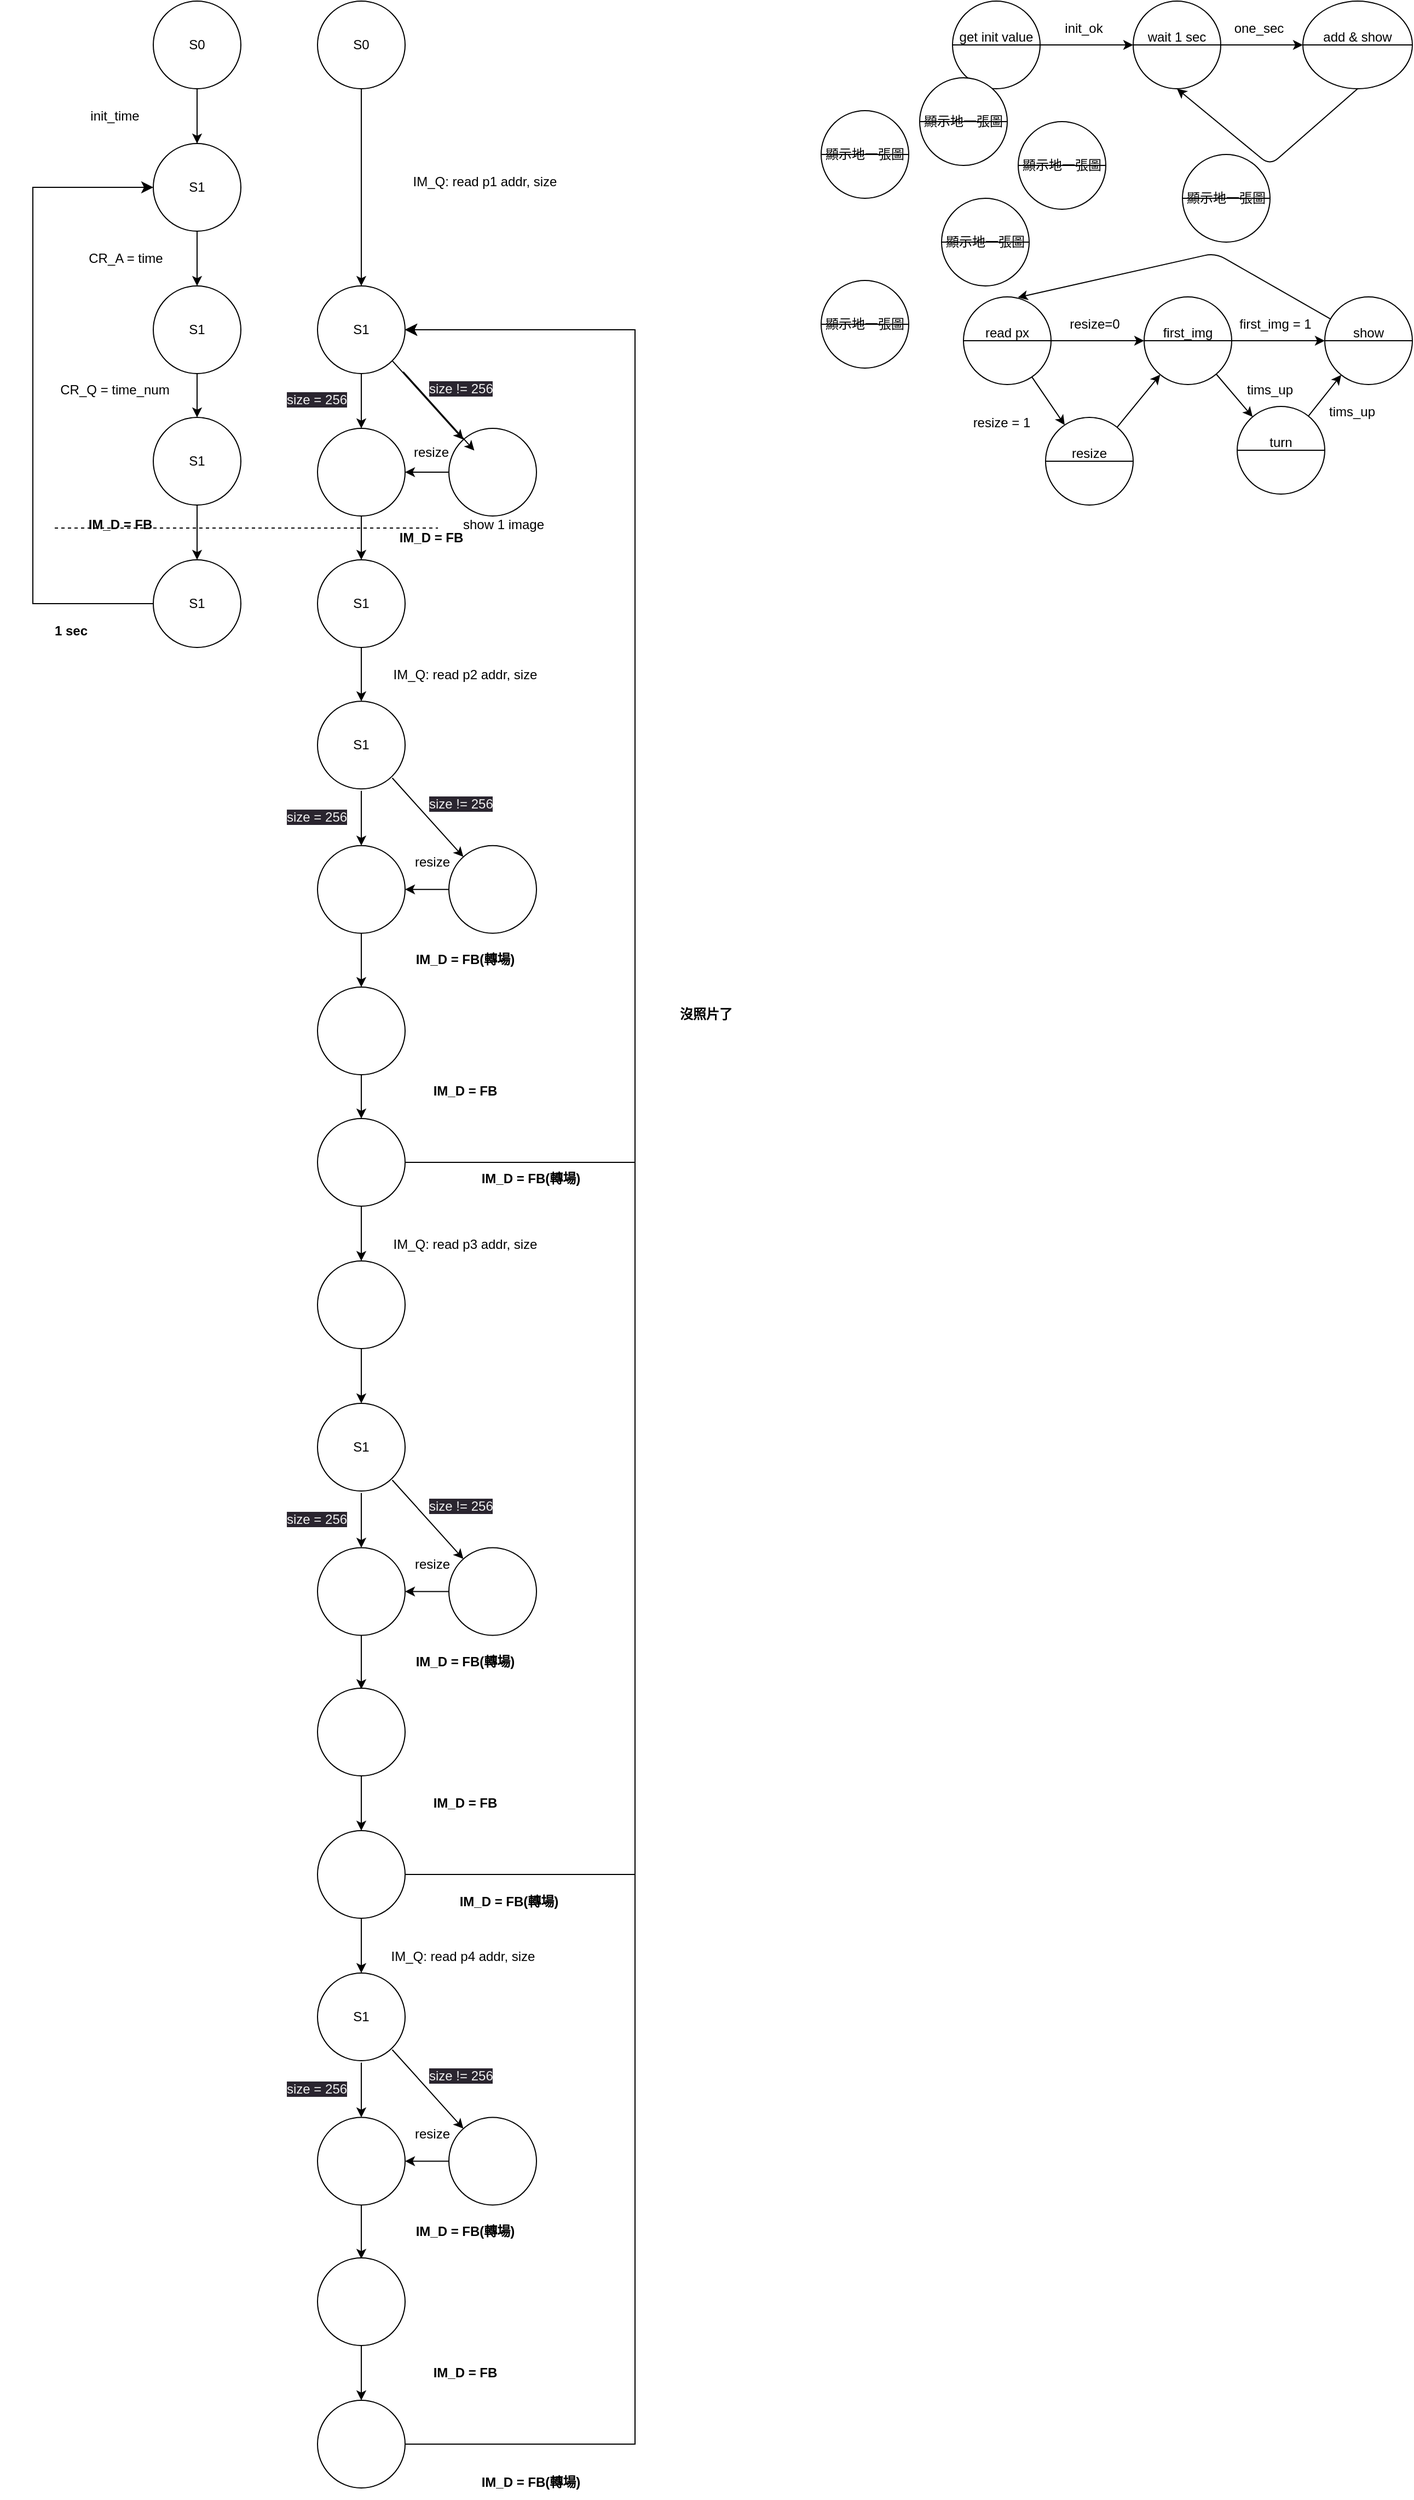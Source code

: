<mxfile>
    <diagram id="hnw1SlXqg3iLBMmCQ3Hd" name="Page-1">
        <mxGraphModel dx="727" dy="507" grid="1" gridSize="10" guides="1" tooltips="1" connect="1" arrows="1" fold="1" page="1" pageScale="1" pageWidth="850" pageHeight="1100" math="0" shadow="0">
            <root>
                <mxCell id="0"/>
                <mxCell id="1" parent="0"/>
                <mxCell id="4" style="edgeStyle=none;html=1;exitX=0.5;exitY=1;exitDx=0;exitDy=0;" parent="1" source="2" target="3" edge="1">
                    <mxGeometry relative="1" as="geometry"/>
                </mxCell>
                <mxCell id="13" style="edgeStyle=none;html=1;exitX=0.5;exitY=1;exitDx=0;exitDy=0;" parent="1" source="192" target="12" edge="1">
                    <mxGeometry relative="1" as="geometry">
                        <mxPoint x="570" y="220" as="sourcePoint"/>
                    </mxGeometry>
                </mxCell>
                <mxCell id="190" value="" style="edgeStyle=none;html=1;" parent="1" source="2" edge="1">
                    <mxGeometry relative="1" as="geometry">
                        <mxPoint x="420.0" y="280" as="targetPoint"/>
                    </mxGeometry>
                </mxCell>
                <mxCell id="2" value="S0" style="ellipse;whiteSpace=wrap;html=1;aspect=fixed;" parent="1" vertex="1">
                    <mxGeometry x="380" y="120" width="80" height="80" as="geometry"/>
                </mxCell>
                <mxCell id="3" value="S1" style="ellipse;whiteSpace=wrap;html=1;aspect=fixed;" parent="1" vertex="1">
                    <mxGeometry x="380" y="250" width="80" height="80" as="geometry"/>
                </mxCell>
                <mxCell id="5" value="init_time" style="text;html=1;strokeColor=none;fillColor=none;align=center;verticalAlign=middle;whiteSpace=wrap;rounded=0;" parent="1" vertex="1">
                    <mxGeometry x="295" y="210" width="100" height="30" as="geometry"/>
                </mxCell>
                <mxCell id="6" style="edgeStyle=none;html=1;" parent="1" edge="1">
                    <mxGeometry relative="1" as="geometry">
                        <mxPoint x="420" y="330" as="sourcePoint"/>
                        <mxPoint x="420" y="380" as="targetPoint"/>
                    </mxGeometry>
                </mxCell>
                <mxCell id="7" value="CR_A = time" style="text;html=1;strokeColor=none;fillColor=none;align=center;verticalAlign=middle;whiteSpace=wrap;rounded=0;" parent="1" vertex="1">
                    <mxGeometry x="290" y="340" width="130" height="30" as="geometry"/>
                </mxCell>
                <mxCell id="10" style="edgeStyle=none;html=1;" parent="1" source="8" target="9" edge="1">
                    <mxGeometry relative="1" as="geometry"/>
                </mxCell>
                <mxCell id="8" value="S1" style="ellipse;whiteSpace=wrap;html=1;aspect=fixed;" parent="1" vertex="1">
                    <mxGeometry x="380" y="380" width="80" height="80" as="geometry"/>
                </mxCell>
                <mxCell id="217" value="" style="edgeStyle=none;html=1;" parent="1" source="9" target="215" edge="1">
                    <mxGeometry relative="1" as="geometry"/>
                </mxCell>
                <mxCell id="9" value="S1" style="ellipse;whiteSpace=wrap;html=1;aspect=fixed;" parent="1" vertex="1">
                    <mxGeometry x="380" y="500" width="80" height="80" as="geometry"/>
                </mxCell>
                <mxCell id="11" value="CR_Q = time_num" style="text;html=1;strokeColor=none;fillColor=none;align=center;verticalAlign=middle;whiteSpace=wrap;rounded=0;" parent="1" vertex="1">
                    <mxGeometry x="280" y="460" width="130" height="30" as="geometry"/>
                </mxCell>
                <mxCell id="15" style="edgeStyle=none;html=1;entryX=0.5;entryY=0;entryDx=0;entryDy=0;" parent="1" source="12" target="14" edge="1">
                    <mxGeometry relative="1" as="geometry"/>
                </mxCell>
                <mxCell id="27" style="edgeStyle=none;html=1;exitX=1;exitY=1;exitDx=0;exitDy=0;" parent="1" source="12" target="20" edge="1">
                    <mxGeometry relative="1" as="geometry"/>
                </mxCell>
                <mxCell id="12" value="S1" style="ellipse;whiteSpace=wrap;html=1;aspect=fixed;" parent="1" vertex="1">
                    <mxGeometry x="530" y="380" width="80" height="80" as="geometry"/>
                </mxCell>
                <mxCell id="77" value="" style="edgeStyle=none;html=1;" parent="1" source="14" target="75" edge="1">
                    <mxGeometry relative="1" as="geometry"/>
                </mxCell>
                <mxCell id="14" value="" style="ellipse;whiteSpace=wrap;html=1;aspect=fixed;" parent="1" vertex="1">
                    <mxGeometry x="530" y="510" width="80" height="80" as="geometry"/>
                </mxCell>
                <mxCell id="16" value="IM_Q: read p1 addr, size" style="text;html=1;strokeColor=none;fillColor=none;align=center;verticalAlign=middle;whiteSpace=wrap;rounded=0;" parent="1" vertex="1">
                    <mxGeometry x="608" y="270" width="150" height="30" as="geometry"/>
                </mxCell>
                <mxCell id="30" style="edgeStyle=none;html=1;exitX=0;exitY=0.5;exitDx=0;exitDy=0;entryX=1;entryY=0.5;entryDx=0;entryDy=0;" parent="1" source="20" target="14" edge="1">
                    <mxGeometry relative="1" as="geometry"/>
                </mxCell>
                <mxCell id="20" value="" style="ellipse;whiteSpace=wrap;html=1;aspect=fixed;" parent="1" vertex="1">
                    <mxGeometry x="650" y="510" width="80" height="80" as="geometry"/>
                </mxCell>
                <mxCell id="26" value="&lt;span style=&quot;color: rgb(240, 240, 240); font-family: Helvetica; font-size: 12px; font-style: normal; font-variant-ligatures: normal; font-variant-caps: normal; font-weight: 400; letter-spacing: normal; orphans: 2; text-align: center; text-indent: 0px; text-transform: none; widows: 2; word-spacing: 0px; -webkit-text-stroke-width: 0px; background-color: rgb(42, 37, 47); text-decoration-thickness: initial; text-decoration-style: initial; text-decoration-color: initial; float: none; display: inline !important;&quot;&gt;size = 256&lt;/span&gt;" style="text;whiteSpace=wrap;html=1;fillColor=none;" parent="1" vertex="1">
                    <mxGeometry x="500" y="470" width="60" height="30" as="geometry"/>
                </mxCell>
                <mxCell id="28" value="&lt;span style=&quot;color: rgb(240, 240, 240); font-family: Helvetica; font-size: 12px; font-style: normal; font-variant-ligatures: normal; font-variant-caps: normal; font-weight: 400; letter-spacing: normal; orphans: 2; text-align: center; text-indent: 0px; text-transform: none; widows: 2; word-spacing: 0px; -webkit-text-stroke-width: 0px; background-color: rgb(42, 37, 47); text-decoration-thickness: initial; text-decoration-style: initial; text-decoration-color: initial; float: none; display: inline !important;&quot;&gt;size != 256&lt;/span&gt;" style="text;whiteSpace=wrap;html=1;fillColor=none;" parent="1" vertex="1">
                    <mxGeometry x="630" y="460" width="70" height="30" as="geometry"/>
                </mxCell>
                <mxCell id="38" value="" style="endArrow=none;dashed=1;html=1;" parent="1" edge="1">
                    <mxGeometry width="50" height="50" relative="1" as="geometry">
                        <mxPoint x="290" y="601" as="sourcePoint"/>
                        <mxPoint x="640" y="601" as="targetPoint"/>
                    </mxGeometry>
                </mxCell>
                <mxCell id="39" value="show 1 image" style="text;html=1;strokeColor=none;fillColor=none;align=center;verticalAlign=middle;whiteSpace=wrap;rounded=0;" parent="1" vertex="1">
                    <mxGeometry x="610" y="583" width="180" height="30" as="geometry"/>
                </mxCell>
                <mxCell id="44" value="IM_D = FB" style="text;html=1;strokeColor=none;fillColor=none;align=center;verticalAlign=middle;whiteSpace=wrap;rounded=0;fontStyle=1" parent="1" vertex="1">
                    <mxGeometry x="569" y="590" width="130" height="40" as="geometry"/>
                </mxCell>
                <mxCell id="45" value="IM_D = FB" style="text;html=1;strokeColor=none;fillColor=none;align=center;verticalAlign=middle;whiteSpace=wrap;rounded=0;fontStyle=1" parent="1" vertex="1">
                    <mxGeometry x="285" y="583" width="130" height="30" as="geometry"/>
                </mxCell>
                <mxCell id="63" value="S1" style="ellipse;whiteSpace=wrap;html=1;aspect=fixed;" parent="1" vertex="1">
                    <mxGeometry x="530" y="759.14" width="80" height="80" as="geometry"/>
                </mxCell>
                <mxCell id="64" value="IM_Q: read p2 addr, size" style="text;html=1;strokeColor=none;fillColor=none;align=center;verticalAlign=middle;whiteSpace=wrap;rounded=0;" parent="1" vertex="1">
                    <mxGeometry x="590" y="720" width="150" height="30" as="geometry"/>
                </mxCell>
                <mxCell id="65" style="edgeStyle=none;html=1;entryX=0.5;entryY=0;entryDx=0;entryDy=0;" parent="1" target="67" edge="1">
                    <mxGeometry relative="1" as="geometry">
                        <mxPoint x="570.0" y="840.86" as="sourcePoint"/>
                    </mxGeometry>
                </mxCell>
                <mxCell id="66" style="edgeStyle=none;html=1;exitX=1;exitY=1;exitDx=0;exitDy=0;" parent="1" target="69" edge="1">
                    <mxGeometry relative="1" as="geometry">
                        <mxPoint x="598.284" y="829.144" as="sourcePoint"/>
                    </mxGeometry>
                </mxCell>
                <mxCell id="80" value="" style="edgeStyle=none;html=1;" parent="1" source="67" target="78" edge="1">
                    <mxGeometry relative="1" as="geometry"/>
                </mxCell>
                <mxCell id="67" value="" style="ellipse;whiteSpace=wrap;html=1;aspect=fixed;" parent="1" vertex="1">
                    <mxGeometry x="530" y="890.86" width="80" height="80" as="geometry"/>
                </mxCell>
                <mxCell id="68" style="edgeStyle=none;html=1;exitX=0;exitY=0.5;exitDx=0;exitDy=0;entryX=1;entryY=0.5;entryDx=0;entryDy=0;" parent="1" source="69" target="67" edge="1">
                    <mxGeometry relative="1" as="geometry"/>
                </mxCell>
                <mxCell id="69" value="" style="ellipse;whiteSpace=wrap;html=1;aspect=fixed;" parent="1" vertex="1">
                    <mxGeometry x="650" y="890.86" width="80" height="80" as="geometry"/>
                </mxCell>
                <mxCell id="70" value="resize" style="text;html=1;strokeColor=none;fillColor=none;align=center;verticalAlign=middle;whiteSpace=wrap;rounded=0;" parent="1" vertex="1">
                    <mxGeometry x="600" y="890.86" width="70" height="30" as="geometry"/>
                </mxCell>
                <mxCell id="71" value="&lt;span style=&quot;color: rgb(240, 240, 240); font-family: Helvetica; font-size: 12px; font-style: normal; font-variant-ligatures: normal; font-variant-caps: normal; font-weight: 400; letter-spacing: normal; orphans: 2; text-align: center; text-indent: 0px; text-transform: none; widows: 2; word-spacing: 0px; -webkit-text-stroke-width: 0px; background-color: rgb(42, 37, 47); text-decoration-thickness: initial; text-decoration-style: initial; text-decoration-color: initial; float: none; display: inline !important;&quot;&gt;size = 256&lt;/span&gt;" style="text;whiteSpace=wrap;html=1;fillColor=none;" parent="1" vertex="1">
                    <mxGeometry x="500" y="850.86" width="60" height="30" as="geometry"/>
                </mxCell>
                <mxCell id="72" value="&lt;span style=&quot;color: rgb(240, 240, 240); font-family: Helvetica; font-size: 12px; font-style: normal; font-variant-ligatures: normal; font-variant-caps: normal; font-weight: 400; letter-spacing: normal; orphans: 2; text-align: center; text-indent: 0px; text-transform: none; widows: 2; word-spacing: 0px; -webkit-text-stroke-width: 0px; background-color: rgb(42, 37, 47); text-decoration-thickness: initial; text-decoration-style: initial; text-decoration-color: initial; float: none; display: inline !important;&quot;&gt;size != 256&lt;/span&gt;" style="text;whiteSpace=wrap;html=1;fillColor=none;" parent="1" vertex="1">
                    <mxGeometry x="630" y="839.14" width="70" height="30" as="geometry"/>
                </mxCell>
                <mxCell id="76" value="" style="edgeStyle=none;html=1;" parent="1" source="75" target="63" edge="1">
                    <mxGeometry relative="1" as="geometry"/>
                </mxCell>
                <mxCell id="75" value="S1" style="ellipse;whiteSpace=wrap;html=1;aspect=fixed;" parent="1" vertex="1">
                    <mxGeometry x="530" y="630" width="80" height="80" as="geometry"/>
                </mxCell>
                <mxCell id="82" value="" style="edgeStyle=none;html=1;" parent="1" source="78" target="79" edge="1">
                    <mxGeometry relative="1" as="geometry"/>
                </mxCell>
                <mxCell id="78" value="" style="ellipse;whiteSpace=wrap;html=1;aspect=fixed;" parent="1" vertex="1">
                    <mxGeometry x="530" y="1020" width="80" height="80" as="geometry"/>
                </mxCell>
                <mxCell id="92" value="" style="edgeStyle=none;html=1;entryX=0.5;entryY=0;entryDx=0;entryDy=0;" parent="1" source="79" target="90" edge="1">
                    <mxGeometry relative="1" as="geometry"/>
                </mxCell>
                <mxCell id="79" value="" style="ellipse;whiteSpace=wrap;html=1;aspect=fixed;direction=south;" parent="1" vertex="1">
                    <mxGeometry x="530" y="1140" width="80" height="80" as="geometry"/>
                </mxCell>
                <mxCell id="81" value="&lt;span style=&quot;font-weight: 700;&quot;&gt;IM_D = FB(轉場)&lt;/span&gt;" style="text;html=1;strokeColor=none;fillColor=none;align=center;verticalAlign=middle;whiteSpace=wrap;rounded=0;" parent="1" vertex="1">
                    <mxGeometry x="590" y="980" width="150" height="30" as="geometry"/>
                </mxCell>
                <mxCell id="83" value="&lt;span style=&quot;font-weight: 700;&quot;&gt;IM_D = FB&lt;/span&gt;" style="text;html=1;strokeColor=none;fillColor=none;align=center;verticalAlign=middle;whiteSpace=wrap;rounded=0;" parent="1" vertex="1">
                    <mxGeometry x="590" y="1100" width="150" height="30" as="geometry"/>
                </mxCell>
                <mxCell id="88" value="" style="edgeStyle=elbowEdgeStyle;elbow=horizontal;endArrow=classic;html=1;curved=0;rounded=0;endSize=8;startSize=8;entryX=1;entryY=0.5;entryDx=0;entryDy=0;" parent="1" target="12" edge="1">
                    <mxGeometry width="50" height="50" relative="1" as="geometry">
                        <mxPoint x="610" y="1180" as="sourcePoint"/>
                        <mxPoint x="660" y="1130" as="targetPoint"/>
                        <Array as="points">
                            <mxPoint x="820" y="1160"/>
                        </Array>
                    </mxGeometry>
                </mxCell>
                <mxCell id="89" value="&lt;span style=&quot;font-weight: 700;&quot;&gt;沒照片了&lt;/span&gt;" style="text;html=1;strokeColor=none;fillColor=none;align=center;verticalAlign=middle;whiteSpace=wrap;rounded=0;" parent="1" vertex="1">
                    <mxGeometry x="810" y="1030" width="150" height="30" as="geometry"/>
                </mxCell>
                <mxCell id="116" value="" style="edgeStyle=none;html=1;" parent="1" source="90" target="105" edge="1">
                    <mxGeometry relative="1" as="geometry"/>
                </mxCell>
                <mxCell id="90" value="" style="ellipse;whiteSpace=wrap;html=1;aspect=fixed;" parent="1" vertex="1">
                    <mxGeometry x="530" y="1270" width="80" height="80" as="geometry"/>
                </mxCell>
                <mxCell id="91" value="IM_Q: read p3 addr, size" style="text;html=1;strokeColor=none;fillColor=none;align=center;verticalAlign=middle;whiteSpace=wrap;rounded=0;" parent="1" vertex="1">
                    <mxGeometry x="590" y="1240" width="150" height="30" as="geometry"/>
                </mxCell>
                <mxCell id="94" style="edgeStyle=none;html=1;exitX=1;exitY=1;exitDx=0;exitDy=0;" parent="1" edge="1">
                    <mxGeometry relative="1" as="geometry">
                        <mxPoint x="608.284" y="458.284" as="sourcePoint"/>
                        <mxPoint x="673.215" y="530.292" as="targetPoint"/>
                    </mxGeometry>
                </mxCell>
                <mxCell id="96" style="edgeStyle=none;html=1;exitX=0;exitY=0.5;exitDx=0;exitDy=0;entryX=1;entryY=0.5;entryDx=0;entryDy=0;" parent="1" edge="1">
                    <mxGeometry relative="1" as="geometry">
                        <mxPoint x="620.0" y="430" as="targetPoint"/>
                    </mxGeometry>
                </mxCell>
                <mxCell id="98" value="resize" style="text;html=1;strokeColor=none;fillColor=none;align=center;verticalAlign=middle;whiteSpace=wrap;rounded=0;" parent="1" vertex="1">
                    <mxGeometry x="599" y="517" width="70" height="30" as="geometry"/>
                </mxCell>
                <mxCell id="105" value="S1" style="ellipse;whiteSpace=wrap;html=1;aspect=fixed;" parent="1" vertex="1">
                    <mxGeometry x="530" y="1400" width="80" height="80" as="geometry"/>
                </mxCell>
                <mxCell id="106" style="edgeStyle=none;html=1;entryX=0.5;entryY=0;entryDx=0;entryDy=0;" parent="1" target="109" edge="1">
                    <mxGeometry relative="1" as="geometry">
                        <mxPoint x="570.0" y="1481.72" as="sourcePoint"/>
                    </mxGeometry>
                </mxCell>
                <mxCell id="107" style="edgeStyle=none;html=1;exitX=1;exitY=1;exitDx=0;exitDy=0;" parent="1" target="111" edge="1">
                    <mxGeometry relative="1" as="geometry">
                        <mxPoint x="598.284" y="1470.004" as="sourcePoint"/>
                    </mxGeometry>
                </mxCell>
                <mxCell id="108" value="" style="edgeStyle=none;html=1;" parent="1" source="109" edge="1">
                    <mxGeometry relative="1" as="geometry">
                        <mxPoint x="570.0" y="1660.86" as="targetPoint"/>
                    </mxGeometry>
                </mxCell>
                <mxCell id="109" value="" style="ellipse;whiteSpace=wrap;html=1;aspect=fixed;" parent="1" vertex="1">
                    <mxGeometry x="530" y="1531.72" width="80" height="80" as="geometry"/>
                </mxCell>
                <mxCell id="110" style="edgeStyle=none;html=1;exitX=0;exitY=0.5;exitDx=0;exitDy=0;entryX=1;entryY=0.5;entryDx=0;entryDy=0;" parent="1" source="111" target="109" edge="1">
                    <mxGeometry relative="1" as="geometry"/>
                </mxCell>
                <mxCell id="111" value="" style="ellipse;whiteSpace=wrap;html=1;aspect=fixed;" parent="1" vertex="1">
                    <mxGeometry x="650" y="1531.72" width="80" height="80" as="geometry"/>
                </mxCell>
                <mxCell id="112" value="resize" style="text;html=1;strokeColor=none;fillColor=none;align=center;verticalAlign=middle;whiteSpace=wrap;rounded=0;" parent="1" vertex="1">
                    <mxGeometry x="600" y="1531.72" width="70" height="30" as="geometry"/>
                </mxCell>
                <mxCell id="113" value="&lt;span style=&quot;color: rgb(240, 240, 240); font-family: Helvetica; font-size: 12px; font-style: normal; font-variant-ligatures: normal; font-variant-caps: normal; font-weight: 400; letter-spacing: normal; orphans: 2; text-align: center; text-indent: 0px; text-transform: none; widows: 2; word-spacing: 0px; -webkit-text-stroke-width: 0px; background-color: rgb(42, 37, 47); text-decoration-thickness: initial; text-decoration-style: initial; text-decoration-color: initial; float: none; display: inline !important;&quot;&gt;size = 256&lt;/span&gt;" style="text;whiteSpace=wrap;html=1;fillColor=none;" parent="1" vertex="1">
                    <mxGeometry x="500" y="1491.72" width="60" height="30" as="geometry"/>
                </mxCell>
                <mxCell id="114" value="&lt;span style=&quot;color: rgb(240, 240, 240); font-family: Helvetica; font-size: 12px; font-style: normal; font-variant-ligatures: normal; font-variant-caps: normal; font-weight: 400; letter-spacing: normal; orphans: 2; text-align: center; text-indent: 0px; text-transform: none; widows: 2; word-spacing: 0px; -webkit-text-stroke-width: 0px; background-color: rgb(42, 37, 47); text-decoration-thickness: initial; text-decoration-style: initial; text-decoration-color: initial; float: none; display: inline !important;&quot;&gt;size != 256&lt;/span&gt;" style="text;whiteSpace=wrap;html=1;fillColor=none;" parent="1" vertex="1">
                    <mxGeometry x="630" y="1480" width="70" height="30" as="geometry"/>
                </mxCell>
                <mxCell id="115" value="&lt;span style=&quot;font-weight: 700;&quot;&gt;IM_D = FB(轉場)&lt;/span&gt;" style="text;html=1;strokeColor=none;fillColor=none;align=center;verticalAlign=middle;whiteSpace=wrap;rounded=0;" parent="1" vertex="1">
                    <mxGeometry x="590" y="1620.86" width="150" height="30" as="geometry"/>
                </mxCell>
                <mxCell id="120" value="" style="edgeStyle=none;html=1;" parent="1" source="117" target="118" edge="1">
                    <mxGeometry relative="1" as="geometry"/>
                </mxCell>
                <mxCell id="117" value="" style="ellipse;whiteSpace=wrap;html=1;aspect=fixed;" parent="1" vertex="1">
                    <mxGeometry x="530" y="1660" width="80" height="80" as="geometry"/>
                </mxCell>
                <mxCell id="118" value="" style="ellipse;whiteSpace=wrap;html=1;aspect=fixed;direction=south;" parent="1" vertex="1">
                    <mxGeometry x="530" y="1790" width="80" height="80" as="geometry"/>
                </mxCell>
                <mxCell id="119" value="&lt;span style=&quot;font-weight: 700;&quot;&gt;IM_D = FB&lt;/span&gt;" style="text;html=1;strokeColor=none;fillColor=none;align=center;verticalAlign=middle;whiteSpace=wrap;rounded=0;" parent="1" vertex="1">
                    <mxGeometry x="590" y="1750" width="150" height="30" as="geometry"/>
                </mxCell>
                <mxCell id="123" value="" style="edgeStyle=elbowEdgeStyle;elbow=horizontal;endArrow=classic;html=1;curved=0;rounded=0;endSize=8;startSize=8;entryX=1;entryY=0.5;entryDx=0;entryDy=0;" parent="1" target="12" edge="1">
                    <mxGeometry width="50" height="50" relative="1" as="geometry">
                        <mxPoint x="610" y="1830" as="sourcePoint"/>
                        <mxPoint x="660" y="1780" as="targetPoint"/>
                        <Array as="points">
                            <mxPoint x="820" y="1810"/>
                        </Array>
                    </mxGeometry>
                </mxCell>
                <mxCell id="170" value="" style="edgeStyle=none;html=1;" parent="1" target="173" edge="1">
                    <mxGeometry relative="1" as="geometry">
                        <mxPoint x="570" y="1870" as="sourcePoint"/>
                    </mxGeometry>
                </mxCell>
                <mxCell id="172" value="IM_Q: read p4 addr, size" style="text;html=1;strokeColor=none;fillColor=none;align=center;verticalAlign=middle;whiteSpace=wrap;rounded=0;" parent="1" vertex="1">
                    <mxGeometry x="588" y="1890" width="150" height="30" as="geometry"/>
                </mxCell>
                <mxCell id="173" value="S1" style="ellipse;whiteSpace=wrap;html=1;aspect=fixed;" parent="1" vertex="1">
                    <mxGeometry x="530" y="1920" width="80" height="80" as="geometry"/>
                </mxCell>
                <mxCell id="174" style="edgeStyle=none;html=1;entryX=0.5;entryY=0;entryDx=0;entryDy=0;" parent="1" target="177" edge="1">
                    <mxGeometry relative="1" as="geometry">
                        <mxPoint x="570.0" y="2001.72" as="sourcePoint"/>
                    </mxGeometry>
                </mxCell>
                <mxCell id="175" style="edgeStyle=none;html=1;exitX=1;exitY=1;exitDx=0;exitDy=0;" parent="1" target="179" edge="1">
                    <mxGeometry relative="1" as="geometry">
                        <mxPoint x="598.284" y="1990.004" as="sourcePoint"/>
                    </mxGeometry>
                </mxCell>
                <mxCell id="176" value="" style="edgeStyle=none;html=1;" parent="1" source="177" edge="1">
                    <mxGeometry relative="1" as="geometry">
                        <mxPoint x="570.0" y="2180.86" as="targetPoint"/>
                    </mxGeometry>
                </mxCell>
                <mxCell id="177" value="" style="ellipse;whiteSpace=wrap;html=1;aspect=fixed;" parent="1" vertex="1">
                    <mxGeometry x="530" y="2051.72" width="80" height="80" as="geometry"/>
                </mxCell>
                <mxCell id="178" style="edgeStyle=none;html=1;exitX=0;exitY=0.5;exitDx=0;exitDy=0;entryX=1;entryY=0.5;entryDx=0;entryDy=0;" parent="1" source="179" target="177" edge="1">
                    <mxGeometry relative="1" as="geometry"/>
                </mxCell>
                <mxCell id="179" value="" style="ellipse;whiteSpace=wrap;html=1;aspect=fixed;" parent="1" vertex="1">
                    <mxGeometry x="650" y="2051.72" width="80" height="80" as="geometry"/>
                </mxCell>
                <mxCell id="180" value="resize" style="text;html=1;strokeColor=none;fillColor=none;align=center;verticalAlign=middle;whiteSpace=wrap;rounded=0;" parent="1" vertex="1">
                    <mxGeometry x="600" y="2051.72" width="70" height="30" as="geometry"/>
                </mxCell>
                <mxCell id="181" value="&lt;span style=&quot;color: rgb(240, 240, 240); font-family: Helvetica; font-size: 12px; font-style: normal; font-variant-ligatures: normal; font-variant-caps: normal; font-weight: 400; letter-spacing: normal; orphans: 2; text-align: center; text-indent: 0px; text-transform: none; widows: 2; word-spacing: 0px; -webkit-text-stroke-width: 0px; background-color: rgb(42, 37, 47); text-decoration-thickness: initial; text-decoration-style: initial; text-decoration-color: initial; float: none; display: inline !important;&quot;&gt;size = 256&lt;/span&gt;" style="text;whiteSpace=wrap;html=1;fillColor=none;" parent="1" vertex="1">
                    <mxGeometry x="500" y="2011.72" width="60" height="30" as="geometry"/>
                </mxCell>
                <mxCell id="182" value="&lt;span style=&quot;color: rgb(240, 240, 240); font-family: Helvetica; font-size: 12px; font-style: normal; font-variant-ligatures: normal; font-variant-caps: normal; font-weight: 400; letter-spacing: normal; orphans: 2; text-align: center; text-indent: 0px; text-transform: none; widows: 2; word-spacing: 0px; -webkit-text-stroke-width: 0px; background-color: rgb(42, 37, 47); text-decoration-thickness: initial; text-decoration-style: initial; text-decoration-color: initial; float: none; display: inline !important;&quot;&gt;size != 256&lt;/span&gt;" style="text;whiteSpace=wrap;html=1;fillColor=none;" parent="1" vertex="1">
                    <mxGeometry x="630" y="2000" width="70" height="30" as="geometry"/>
                </mxCell>
                <mxCell id="183" value="&lt;span style=&quot;font-weight: 700;&quot;&gt;IM_D = FB(轉場)&lt;/span&gt;" style="text;html=1;strokeColor=none;fillColor=none;align=center;verticalAlign=middle;whiteSpace=wrap;rounded=0;" parent="1" vertex="1">
                    <mxGeometry x="590" y="2140.86" width="150" height="30" as="geometry"/>
                </mxCell>
                <mxCell id="184" value="" style="edgeStyle=none;html=1;" parent="1" source="185" target="186" edge="1">
                    <mxGeometry relative="1" as="geometry"/>
                </mxCell>
                <mxCell id="185" value="" style="ellipse;whiteSpace=wrap;html=1;aspect=fixed;" parent="1" vertex="1">
                    <mxGeometry x="530" y="2180" width="80" height="80" as="geometry"/>
                </mxCell>
                <mxCell id="186" value="" style="ellipse;whiteSpace=wrap;html=1;aspect=fixed;direction=south;" parent="1" vertex="1">
                    <mxGeometry x="530" y="2310" width="80" height="80" as="geometry"/>
                </mxCell>
                <mxCell id="187" value="&lt;span style=&quot;font-weight: 700;&quot;&gt;IM_D = FB&lt;/span&gt;" style="text;html=1;strokeColor=none;fillColor=none;align=center;verticalAlign=middle;whiteSpace=wrap;rounded=0;" parent="1" vertex="1">
                    <mxGeometry x="590" y="2270" width="150" height="30" as="geometry"/>
                </mxCell>
                <mxCell id="192" value="S0" style="ellipse;whiteSpace=wrap;html=1;aspect=fixed;" parent="1" vertex="1">
                    <mxGeometry x="530" y="120" width="80" height="80" as="geometry"/>
                </mxCell>
                <mxCell id="214" value="" style="edgeStyle=elbowEdgeStyle;elbow=vertical;endArrow=classic;html=1;curved=0;rounded=0;endSize=8;startSize=8;entryX=0;entryY=0.5;entryDx=0;entryDy=0;exitX=0;exitY=0.5;exitDx=0;exitDy=0;startArrow=none;" parent="1" source="215" target="3" edge="1">
                    <mxGeometry width="50" height="50" relative="1" as="geometry">
                        <mxPoint x="120" y="600" as="sourcePoint"/>
                        <mxPoint x="330" y="330" as="targetPoint"/>
                        <Array as="points">
                            <mxPoint x="270" y="480"/>
                        </Array>
                    </mxGeometry>
                </mxCell>
                <mxCell id="215" value="S1" style="ellipse;whiteSpace=wrap;html=1;aspect=fixed;" parent="1" vertex="1">
                    <mxGeometry x="380" y="630" width="80" height="80" as="geometry"/>
                </mxCell>
                <mxCell id="218" value="1 sec" style="text;html=1;strokeColor=none;fillColor=none;align=center;verticalAlign=middle;whiteSpace=wrap;rounded=0;fontStyle=1" parent="1" vertex="1">
                    <mxGeometry x="240" y="680" width="130" height="30" as="geometry"/>
                </mxCell>
                <mxCell id="220" value="" style="edgeStyle=elbowEdgeStyle;elbow=horizontal;endArrow=classic;html=1;curved=0;rounded=0;endSize=8;startSize=8;exitX=0.5;exitY=0;exitDx=0;exitDy=0;entryX=1;entryY=0.5;entryDx=0;entryDy=0;" parent="1" source="186" target="12" edge="1">
                    <mxGeometry width="50" height="50" relative="1" as="geometry">
                        <mxPoint x="620.0" y="1840" as="sourcePoint"/>
                        <mxPoint x="620" y="420" as="targetPoint"/>
                        <Array as="points">
                            <mxPoint x="820" y="1390"/>
                        </Array>
                    </mxGeometry>
                </mxCell>
                <mxCell id="221" value="&lt;span style=&quot;font-weight: 700;&quot;&gt;IM_D = FB(轉場)&lt;/span&gt;" style="text;html=1;strokeColor=none;fillColor=none;align=center;verticalAlign=middle;whiteSpace=wrap;rounded=0;" parent="1" vertex="1">
                    <mxGeometry x="650" y="1180" width="150" height="30" as="geometry"/>
                </mxCell>
                <mxCell id="222" value="&lt;span style=&quot;font-weight: 700;&quot;&gt;IM_D = FB(轉場)&lt;/span&gt;" style="text;html=1;strokeColor=none;fillColor=none;align=center;verticalAlign=middle;whiteSpace=wrap;rounded=0;" parent="1" vertex="1">
                    <mxGeometry x="630" y="1840" width="150" height="30" as="geometry"/>
                </mxCell>
                <mxCell id="223" value="&lt;span style=&quot;font-weight: 700;&quot;&gt;IM_D = FB(轉場)&lt;/span&gt;" style="text;html=1;strokeColor=none;fillColor=none;align=center;verticalAlign=middle;whiteSpace=wrap;rounded=0;" parent="1" vertex="1">
                    <mxGeometry x="650" y="2370" width="150" height="30" as="geometry"/>
                </mxCell>
                <mxCell id="226" style="edgeStyle=none;html=1;entryX=0;entryY=0.5;entryDx=0;entryDy=0;" parent="1" source="225" target="234" edge="1">
                    <mxGeometry relative="1" as="geometry">
                        <mxPoint x="1280" y="160" as="targetPoint"/>
                    </mxGeometry>
                </mxCell>
                <mxCell id="225" value="get init value&lt;br&gt;&amp;nbsp;&amp;nbsp;&lt;br&gt;" style="shape=lineEllipse;perimeter=ellipsePerimeter;whiteSpace=wrap;html=1;backgroundOutline=1;" parent="1" vertex="1">
                    <mxGeometry x="1110" y="120" width="80" height="80" as="geometry"/>
                </mxCell>
                <mxCell id="232" value="" style="edgeStyle=none;html=1;" parent="1" edge="1">
                    <mxGeometry relative="1" as="geometry">
                        <mxPoint x="1350" y="160" as="sourcePoint"/>
                        <mxPoint x="1430.0" y="160" as="targetPoint"/>
                    </mxGeometry>
                </mxCell>
                <mxCell id="235" style="edgeStyle=none;html=1;entryX=0.5;entryY=1;entryDx=0;entryDy=0;exitX=0.5;exitY=1;exitDx=0;exitDy=0;" parent="1" source="227" target="234" edge="1">
                    <mxGeometry relative="1" as="geometry">
                        <Array as="points">
                            <mxPoint x="1400" y="270"/>
                        </Array>
                    </mxGeometry>
                </mxCell>
                <mxCell id="227" value="add &amp;amp; show&lt;br&gt;&lt;br&gt;" style="shape=lineEllipse;perimeter=ellipsePerimeter;whiteSpace=wrap;html=1;backgroundOutline=1;" parent="1" vertex="1">
                    <mxGeometry x="1430" y="120" width="100" height="80" as="geometry"/>
                </mxCell>
                <mxCell id="231" value="init_ok" style="text;html=1;strokeColor=none;fillColor=none;align=center;verticalAlign=middle;whiteSpace=wrap;rounded=0;" parent="1" vertex="1">
                    <mxGeometry x="1200" y="130" width="60" height="30" as="geometry"/>
                </mxCell>
                <mxCell id="233" value="one_sec" style="text;html=1;strokeColor=none;fillColor=none;align=center;verticalAlign=middle;whiteSpace=wrap;rounded=0;" parent="1" vertex="1">
                    <mxGeometry x="1360" y="130" width="60" height="30" as="geometry"/>
                </mxCell>
                <mxCell id="234" value="wait 1 sec&lt;br&gt;&amp;nbsp;&amp;nbsp;" style="shape=lineEllipse;perimeter=ellipsePerimeter;whiteSpace=wrap;html=1;backgroundOutline=1;" parent="1" vertex="1">
                    <mxGeometry x="1275" y="120" width="80" height="80" as="geometry"/>
                </mxCell>
                <mxCell id="281" value="" style="edgeStyle=none;html=1;" parent="1" source="279" target="280" edge="1">
                    <mxGeometry relative="1" as="geometry"/>
                </mxCell>
                <mxCell id="286" style="edgeStyle=none;html=1;" parent="1" source="279" target="285" edge="1">
                    <mxGeometry relative="1" as="geometry"/>
                </mxCell>
                <mxCell id="279" value="read px&lt;br&gt;&amp;nbsp;&amp;nbsp;" style="shape=lineEllipse;perimeter=ellipsePerimeter;whiteSpace=wrap;html=1;backgroundOutline=1;" parent="1" vertex="1">
                    <mxGeometry x="1120" y="390" width="80" height="80" as="geometry"/>
                </mxCell>
                <mxCell id="284" value="" style="edgeStyle=none;html=1;" parent="1" source="280" target="283" edge="1">
                    <mxGeometry relative="1" as="geometry"/>
                </mxCell>
                <mxCell id="295" style="edgeStyle=none;html=1;" parent="1" source="280" target="294" edge="1">
                    <mxGeometry relative="1" as="geometry"/>
                </mxCell>
                <mxCell id="280" value="first_img&lt;br&gt;&amp;nbsp;&amp;nbsp;" style="shape=lineEllipse;perimeter=ellipsePerimeter;whiteSpace=wrap;html=1;backgroundOutline=1;" parent="1" vertex="1">
                    <mxGeometry x="1285" y="390" width="80" height="80" as="geometry"/>
                </mxCell>
                <mxCell id="282" value="first_img = 1" style="text;html=1;strokeColor=none;fillColor=none;align=center;verticalAlign=middle;whiteSpace=wrap;rounded=0;" parent="1" vertex="1">
                    <mxGeometry x="1370" y="400" width="70" height="30" as="geometry"/>
                </mxCell>
                <mxCell id="292" style="edgeStyle=none;html=1;entryX=0.621;entryY=0.006;entryDx=0;entryDy=0;entryPerimeter=0;" parent="1" source="283" target="279" edge="1">
                    <mxGeometry relative="1" as="geometry">
                        <Array as="points">
                            <mxPoint x="1350" y="350"/>
                        </Array>
                    </mxGeometry>
                </mxCell>
                <mxCell id="283" value="show&lt;br&gt;&amp;nbsp;&amp;nbsp;" style="shape=lineEllipse;perimeter=ellipsePerimeter;whiteSpace=wrap;html=1;backgroundOutline=1;" parent="1" vertex="1">
                    <mxGeometry x="1450" y="390" width="80" height="80" as="geometry"/>
                </mxCell>
                <mxCell id="287" style="edgeStyle=none;html=1;" parent="1" source="285" target="280" edge="1">
                    <mxGeometry relative="1" as="geometry"/>
                </mxCell>
                <mxCell id="285" value="resize&lt;br&gt;&amp;nbsp;&amp;nbsp;" style="shape=lineEllipse;perimeter=ellipsePerimeter;whiteSpace=wrap;html=1;backgroundOutline=1;" parent="1" vertex="1">
                    <mxGeometry x="1195" y="500" width="80" height="80" as="geometry"/>
                </mxCell>
                <mxCell id="288" value="resize=0" style="text;html=1;strokeColor=none;fillColor=none;align=center;verticalAlign=middle;whiteSpace=wrap;rounded=0;" parent="1" vertex="1">
                    <mxGeometry x="1210" y="400" width="60" height="30" as="geometry"/>
                </mxCell>
                <mxCell id="289" value="resize = 1" style="text;html=1;strokeColor=none;fillColor=none;align=center;verticalAlign=middle;whiteSpace=wrap;rounded=0;" parent="1" vertex="1">
                    <mxGeometry x="1125" y="490" width="60" height="30" as="geometry"/>
                </mxCell>
                <mxCell id="297" style="edgeStyle=none;html=1;" parent="1" source="294" target="283" edge="1">
                    <mxGeometry relative="1" as="geometry"/>
                </mxCell>
                <mxCell id="294" value="turn&lt;br&gt;&amp;nbsp;&amp;nbsp;" style="shape=lineEllipse;perimeter=ellipsePerimeter;whiteSpace=wrap;html=1;backgroundOutline=1;" parent="1" vertex="1">
                    <mxGeometry x="1370" y="490" width="80" height="80" as="geometry"/>
                </mxCell>
                <mxCell id="296" value="tims_up" style="text;html=1;strokeColor=none;fillColor=none;align=center;verticalAlign=middle;whiteSpace=wrap;rounded=0;" parent="1" vertex="1">
                    <mxGeometry x="1365" y="460" width="70" height="30" as="geometry"/>
                </mxCell>
                <mxCell id="298" value="tims_up" style="text;html=1;strokeColor=none;fillColor=none;align=center;verticalAlign=middle;whiteSpace=wrap;rounded=0;" parent="1" vertex="1">
                    <mxGeometry x="1440" y="480" width="70" height="30" as="geometry"/>
                </mxCell>
                <mxCell id="299" value="顯示地一張圖" style="shape=lineEllipse;perimeter=ellipsePerimeter;whiteSpace=wrap;html=1;backgroundOutline=1;" vertex="1" parent="1">
                    <mxGeometry x="990" y="220" width="80" height="80" as="geometry"/>
                </mxCell>
                <mxCell id="300" value="顯示地一張圖" style="shape=lineEllipse;perimeter=ellipsePerimeter;whiteSpace=wrap;html=1;backgroundOutline=1;" vertex="1" parent="1">
                    <mxGeometry x="1170" y="230" width="80" height="80" as="geometry"/>
                </mxCell>
                <mxCell id="301" value="顯示地一張圖" style="shape=lineEllipse;perimeter=ellipsePerimeter;whiteSpace=wrap;html=1;backgroundOutline=1;" vertex="1" parent="1">
                    <mxGeometry x="1080" y="190" width="80" height="80" as="geometry"/>
                </mxCell>
                <mxCell id="302" value="顯示地一張圖" style="shape=lineEllipse;perimeter=ellipsePerimeter;whiteSpace=wrap;html=1;backgroundOutline=1;" vertex="1" parent="1">
                    <mxGeometry x="1100" y="300" width="80" height="80" as="geometry"/>
                </mxCell>
                <mxCell id="303" value="顯示地一張圖" style="shape=lineEllipse;perimeter=ellipsePerimeter;whiteSpace=wrap;html=1;backgroundOutline=1;" vertex="1" parent="1">
                    <mxGeometry x="990" y="375" width="80" height="80" as="geometry"/>
                </mxCell>
                <mxCell id="304" value="顯示地一張圖" style="shape=lineEllipse;perimeter=ellipsePerimeter;whiteSpace=wrap;html=1;backgroundOutline=1;" vertex="1" parent="1">
                    <mxGeometry x="1320" y="260" width="80" height="80" as="geometry"/>
                </mxCell>
            </root>
        </mxGraphModel>
    </diagram>
</mxfile>